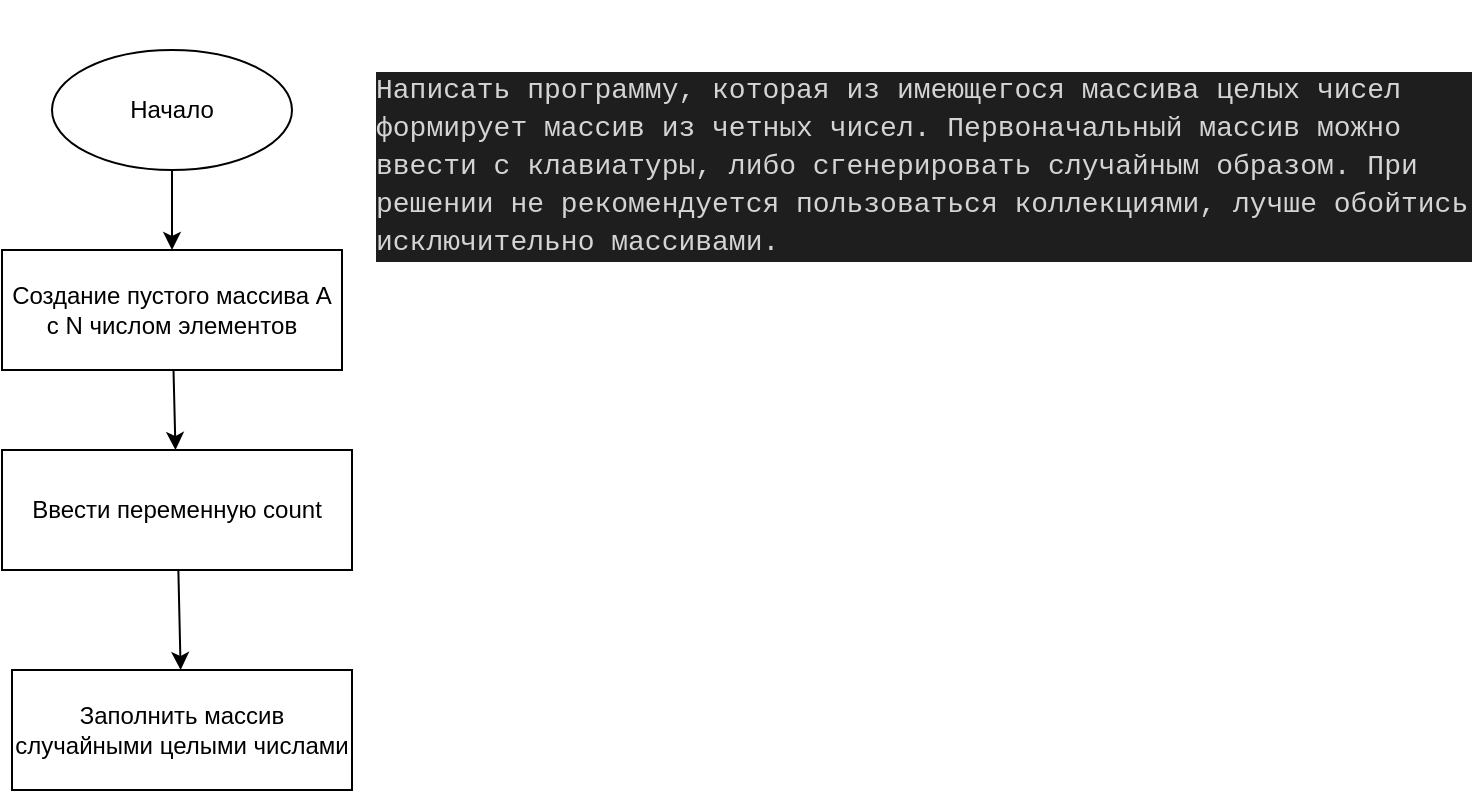 <mxfile>
    <diagram id="oG2z0fAx0eLHLvCTlSgG" name="Page-1">
        <mxGraphModel dx="664" dy="278" grid="1" gridSize="10" guides="1" tooltips="1" connect="1" arrows="1" fold="1" page="1" pageScale="1" pageWidth="827" pageHeight="1169" math="0" shadow="0">
            <root>
                <mxCell id="0"/>
                <mxCell id="1" parent="0"/>
                <mxCell id="4" value="" style="edgeStyle=none;html=1;" edge="1" parent="1" source="2" target="3">
                    <mxGeometry relative="1" as="geometry"/>
                </mxCell>
                <mxCell id="2" value="Начало" style="ellipse;whiteSpace=wrap;html=1;" vertex="1" parent="1">
                    <mxGeometry x="170" y="130" width="120" height="60" as="geometry"/>
                </mxCell>
                <mxCell id="6" value="" style="edgeStyle=none;html=1;" edge="1" parent="1" source="3" target="5">
                    <mxGeometry relative="1" as="geometry"/>
                </mxCell>
                <mxCell id="3" value="Создание пустого массива A с N числом элементов" style="rounded=0;whiteSpace=wrap;html=1;" vertex="1" parent="1">
                    <mxGeometry x="145" y="230" width="170" height="60" as="geometry"/>
                </mxCell>
                <mxCell id="8" value="" style="edgeStyle=none;html=1;" edge="1" parent="1" source="5" target="7">
                    <mxGeometry relative="1" as="geometry"/>
                </mxCell>
                <mxCell id="5" value="Ввести переменную count" style="rounded=0;whiteSpace=wrap;html=1;" vertex="1" parent="1">
                    <mxGeometry x="145" y="330" width="175" height="60" as="geometry"/>
                </mxCell>
                <mxCell id="7" value="Заполнить массив случайными целыми числами" style="whiteSpace=wrap;html=1;rounded=0;" vertex="1" parent="1">
                    <mxGeometry x="150" y="440" width="170" height="60" as="geometry"/>
                </mxCell>
                <mxCell id="9" value="&#10;&#10;&lt;div style=&quot;color: rgb(212, 212, 212); background-color: rgb(30, 30, 30); font-family: consolas, &amp;quot;courier new&amp;quot;, monospace; font-weight: normal; font-size: 14px; line-height: 19px;&quot;&gt;&lt;div&gt;&lt;span style=&quot;color: #d4d4d4&quot;&gt;Написать программу, которая из имеющегося массива целых чисел формирует массив из четных чисел. Первоначальный массив можно ввести с клавиатуры, либо сгенерировать случайным образом. При решении не рекомендуется пользоваться коллекциями, лучше обойтись исключительно массивами.&lt;/span&gt;&lt;/div&gt;&lt;/div&gt;&#10;&#10;" style="text;whiteSpace=wrap;html=1;" vertex="1" parent="1">
                    <mxGeometry x="330" y="105" width="550" height="110" as="geometry"/>
                </mxCell>
            </root>
        </mxGraphModel>
    </diagram>
</mxfile>